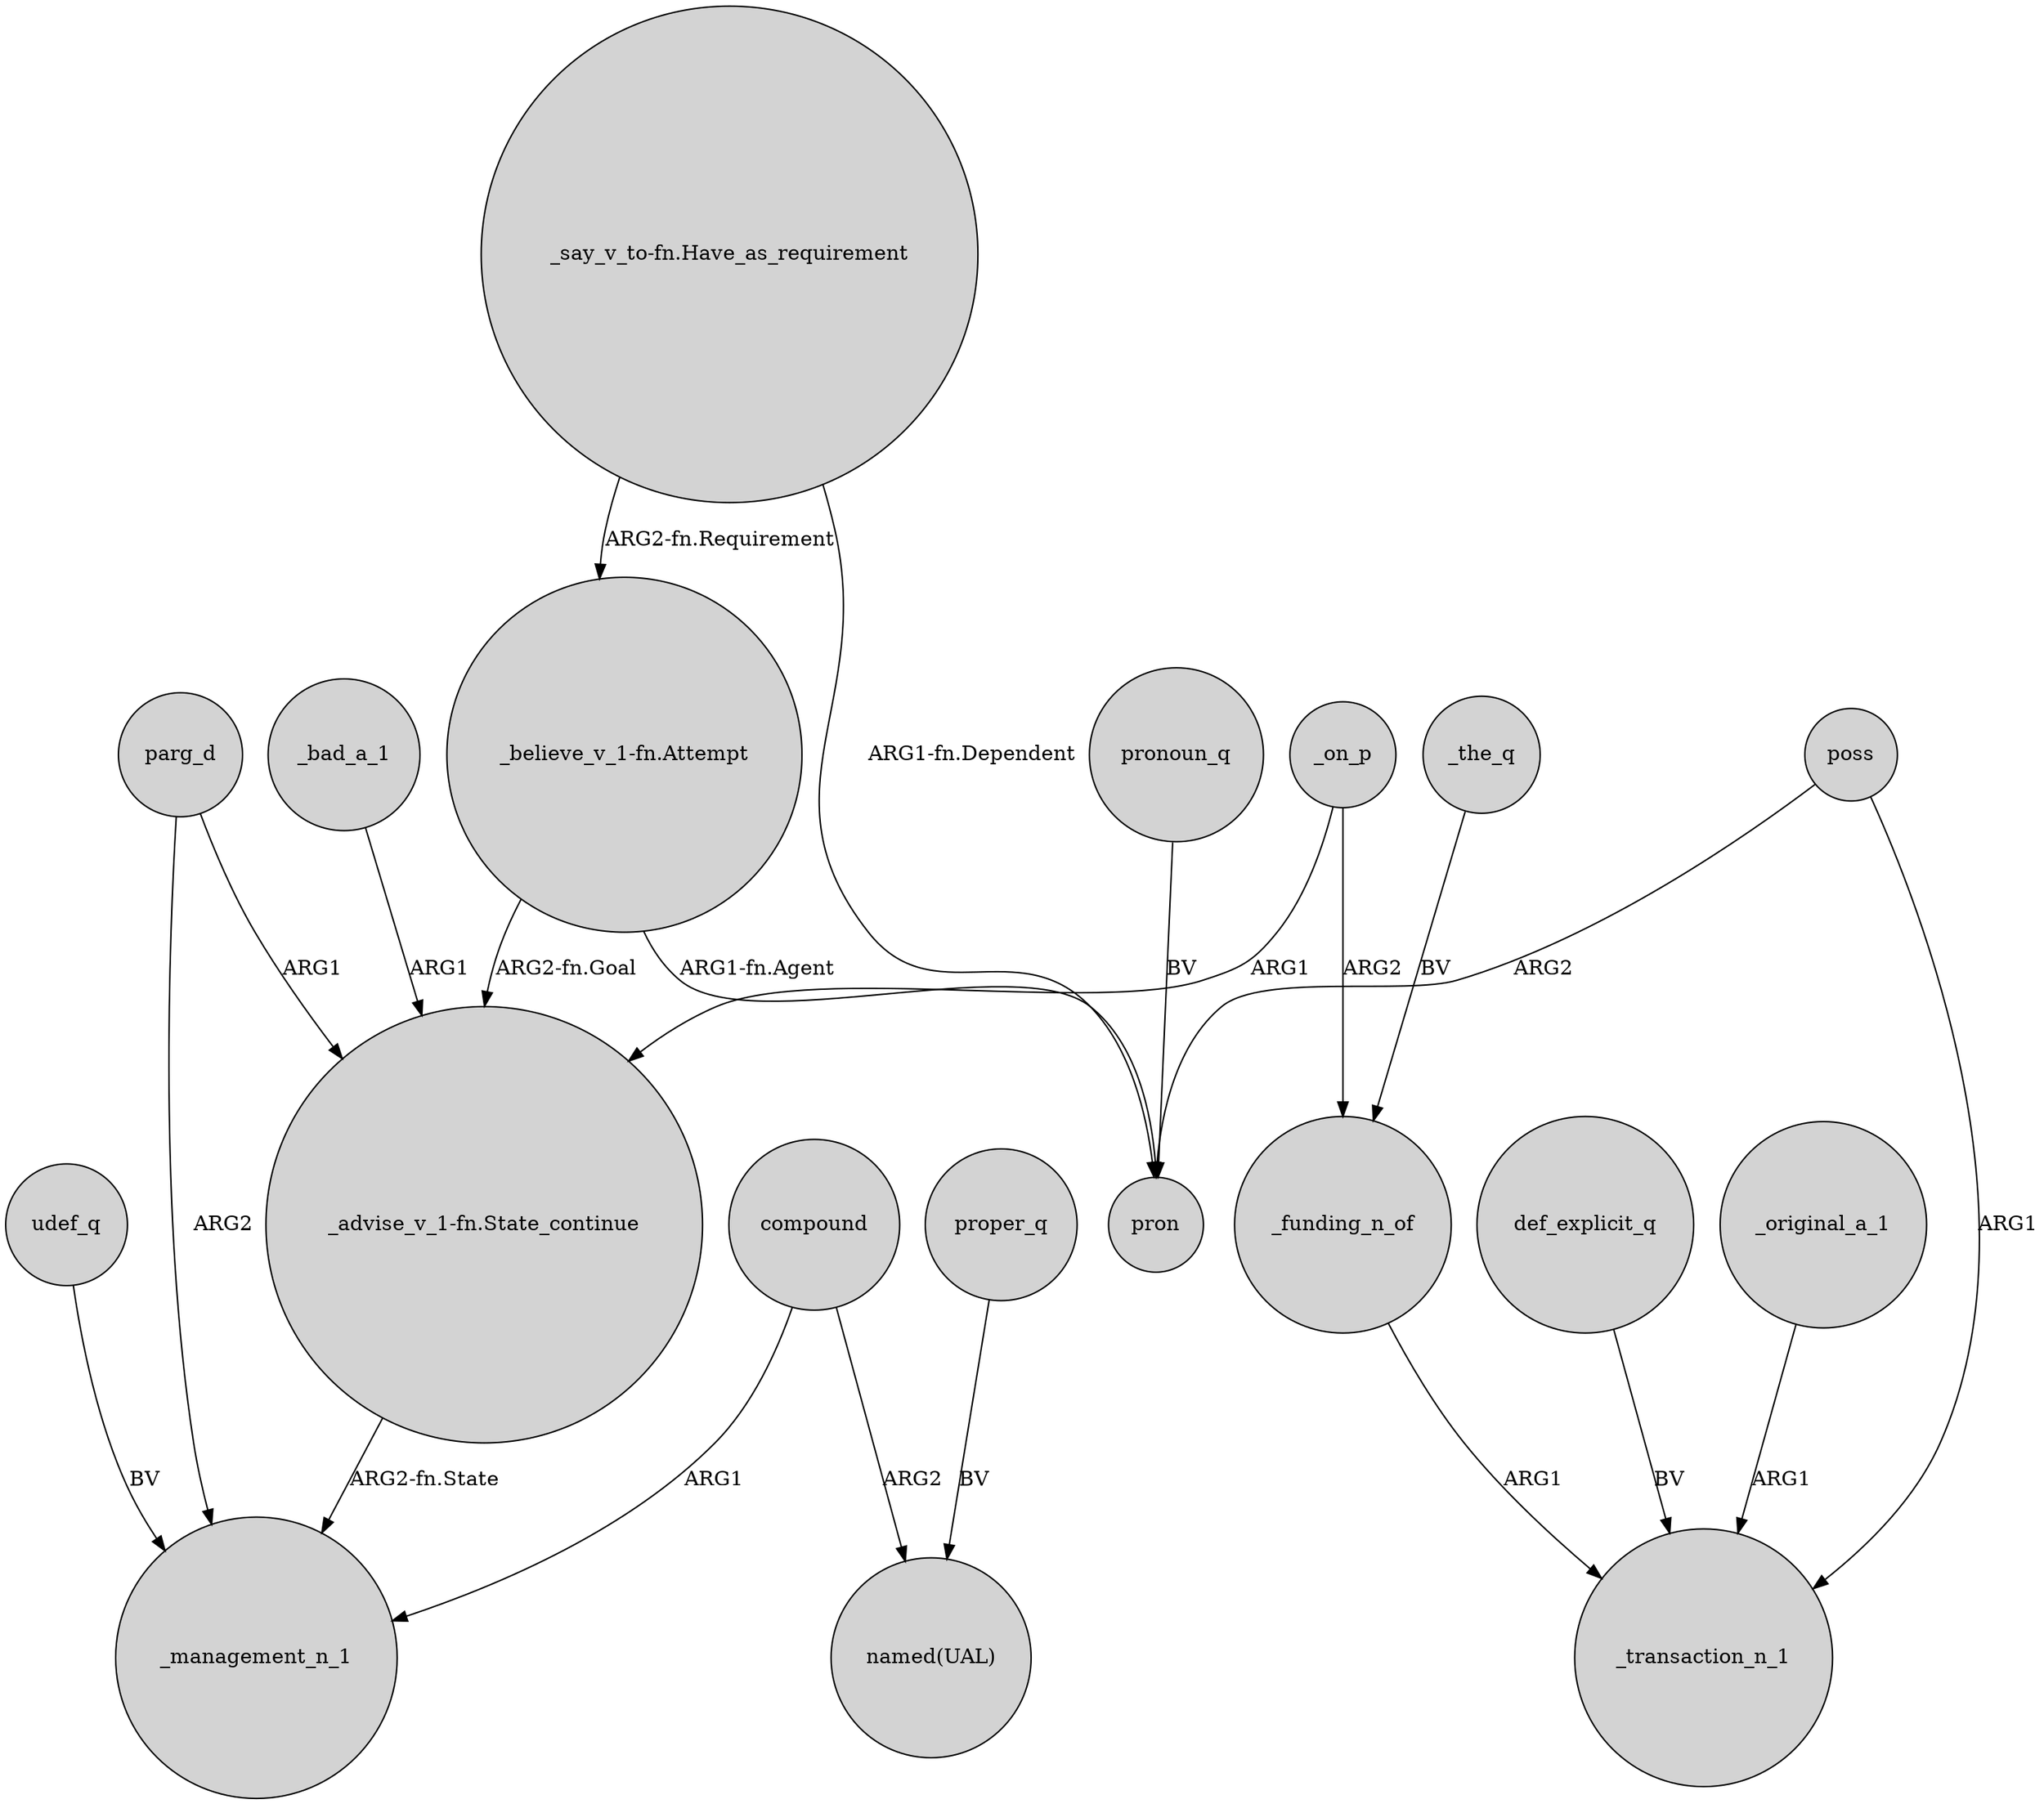 digraph {
	node [shape=circle style=filled]
	"_advise_v_1-fn.State_continue" -> _management_n_1 [label="ARG2-fn.State"]
	def_explicit_q -> _transaction_n_1 [label=BV]
	"_believe_v_1-fn.Attempt" -> pron [label="ARG1-fn.Agent"]
	_funding_n_of -> _transaction_n_1 [label=ARG1]
	"_believe_v_1-fn.Attempt" -> "_advise_v_1-fn.State_continue" [label="ARG2-fn.Goal"]
	udef_q -> _management_n_1 [label=BV]
	_on_p -> "_advise_v_1-fn.State_continue" [label=ARG1]
	proper_q -> "named(UAL)" [label=BV]
	pronoun_q -> pron [label=BV]
	_bad_a_1 -> "_advise_v_1-fn.State_continue" [label=ARG1]
	poss -> pron [label=ARG2]
	poss -> _transaction_n_1 [label=ARG1]
	_on_p -> _funding_n_of [label=ARG2]
	parg_d -> _management_n_1 [label=ARG2]
	parg_d -> "_advise_v_1-fn.State_continue" [label=ARG1]
	compound -> _management_n_1 [label=ARG1]
	"_say_v_to-fn.Have_as_requirement" -> pron [label="ARG1-fn.Dependent"]
	compound -> "named(UAL)" [label=ARG2]
	_the_q -> _funding_n_of [label=BV]
	_original_a_1 -> _transaction_n_1 [label=ARG1]
	"_say_v_to-fn.Have_as_requirement" -> "_believe_v_1-fn.Attempt" [label="ARG2-fn.Requirement"]
}
